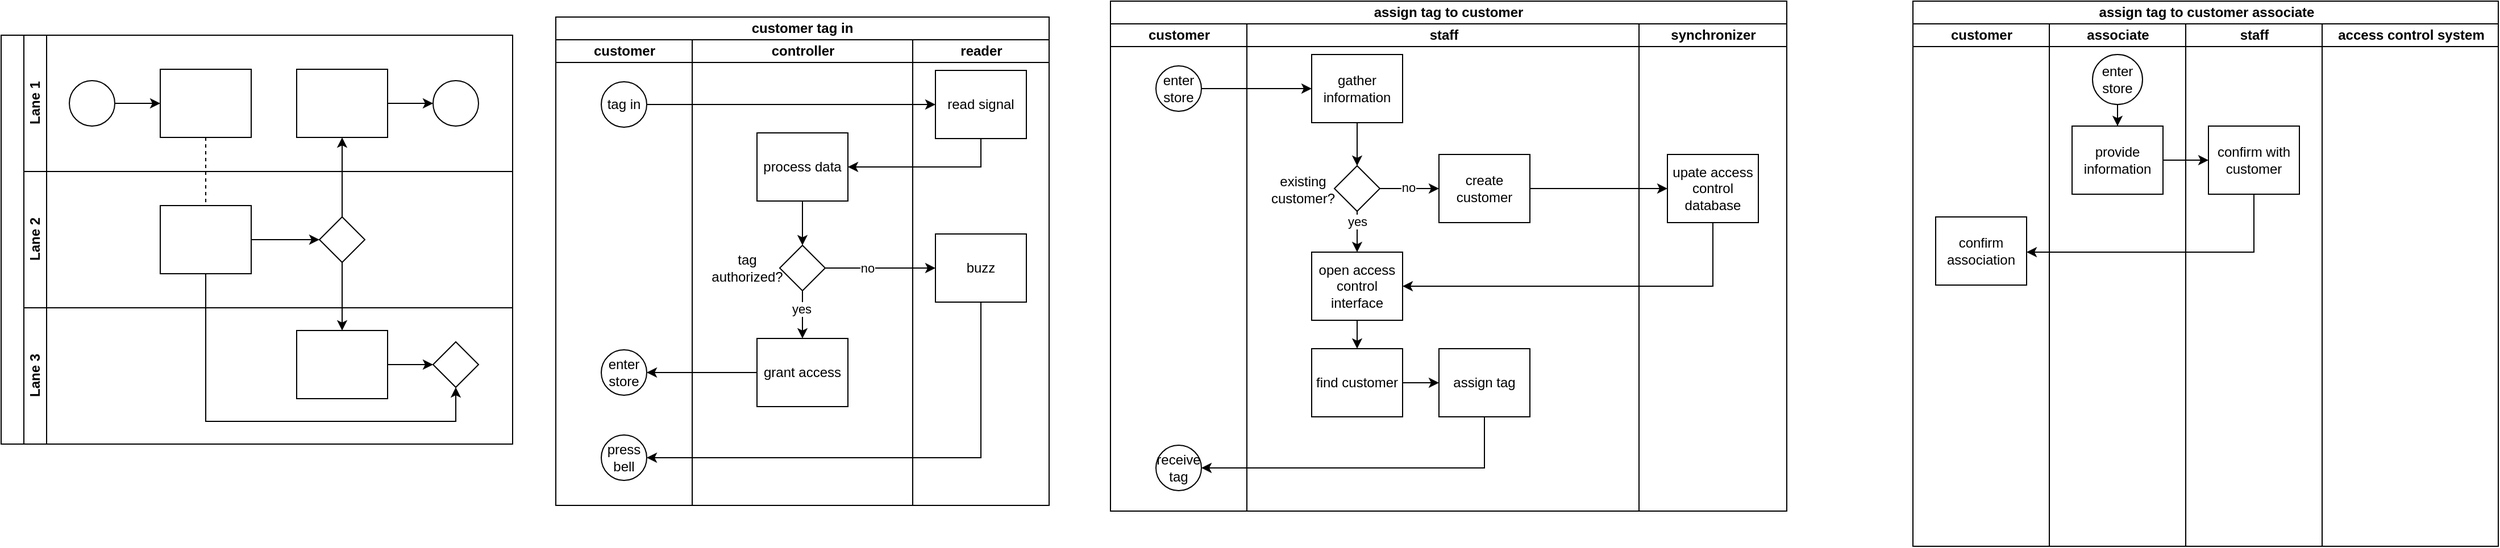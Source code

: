 <mxfile version="20.8.20" type="github">
  <diagram id="prtHgNgQTEPvFCAcTncT" name="Page-1">
    <mxGraphModel dx="3857" dy="2273" grid="0" gridSize="10" guides="1" tooltips="1" connect="1" arrows="1" fold="1" page="0" pageScale="1" pageWidth="827" pageHeight="1169" math="0" shadow="0">
      <root>
        <mxCell id="0" />
        <mxCell id="1" parent="0" />
        <mxCell id="0PdoECW7N2lAlVNQ1Ze_-1" value="customer tag in" style="swimlane;html=1;childLayout=stackLayout;resizeParent=1;resizeParentMax=0;startSize=20;whiteSpace=wrap;" parent="1" vertex="1">
          <mxGeometry x="185" y="-56" width="434" height="430" as="geometry" />
        </mxCell>
        <mxCell id="0PdoECW7N2lAlVNQ1Ze_-2" value="customer" style="swimlane;html=1;startSize=20;" parent="0PdoECW7N2lAlVNQ1Ze_-1" vertex="1">
          <mxGeometry y="20" width="120" height="410" as="geometry" />
        </mxCell>
        <mxCell id="0PdoECW7N2lAlVNQ1Ze_-27" value="tag in" style="ellipse;whiteSpace=wrap;html=1;" parent="0PdoECW7N2lAlVNQ1Ze_-2" vertex="1">
          <mxGeometry x="40" y="37" width="40" height="40" as="geometry" />
        </mxCell>
        <mxCell id="0PdoECW7N2lAlVNQ1Ze_-53" value="enter store" style="ellipse;whiteSpace=wrap;html=1;" parent="0PdoECW7N2lAlVNQ1Ze_-2" vertex="1">
          <mxGeometry x="40" y="273" width="40" height="40" as="geometry" />
        </mxCell>
        <mxCell id="0PdoECW7N2lAlVNQ1Ze_-78" value="press bell" style="ellipse;whiteSpace=wrap;html=1;" parent="0PdoECW7N2lAlVNQ1Ze_-2" vertex="1">
          <mxGeometry x="40" y="348" width="40" height="40" as="geometry" />
        </mxCell>
        <mxCell id="0PdoECW7N2lAlVNQ1Ze_-3" value="controller" style="swimlane;html=1;startSize=20;" parent="0PdoECW7N2lAlVNQ1Ze_-1" vertex="1">
          <mxGeometry x="120" y="20" width="194" height="410" as="geometry" />
        </mxCell>
        <mxCell id="0PdoECW7N2lAlVNQ1Ze_-46" style="edgeStyle=orthogonalEdgeStyle;rounded=0;orthogonalLoop=1;jettySize=auto;html=1;entryX=0.5;entryY=0;entryDx=0;entryDy=0;" parent="0PdoECW7N2lAlVNQ1Ze_-3" source="0PdoECW7N2lAlVNQ1Ze_-31" target="0PdoECW7N2lAlVNQ1Ze_-41" edge="1">
          <mxGeometry relative="1" as="geometry" />
        </mxCell>
        <mxCell id="0PdoECW7N2lAlVNQ1Ze_-31" value="process data" style="rounded=0;whiteSpace=wrap;html=1;fontFamily=Helvetica;fontSize=12;fontColor=#000000;align=center;" parent="0PdoECW7N2lAlVNQ1Ze_-3" vertex="1">
          <mxGeometry x="57" y="82" width="80" height="60" as="geometry" />
        </mxCell>
        <mxCell id="0PdoECW7N2lAlVNQ1Ze_-50" style="edgeStyle=orthogonalEdgeStyle;rounded=0;orthogonalLoop=1;jettySize=auto;html=1;entryX=0.5;entryY=0;entryDx=0;entryDy=0;" parent="0PdoECW7N2lAlVNQ1Ze_-3" source="0PdoECW7N2lAlVNQ1Ze_-41" target="0PdoECW7N2lAlVNQ1Ze_-47" edge="1">
          <mxGeometry relative="1" as="geometry" />
        </mxCell>
        <mxCell id="0PdoECW7N2lAlVNQ1Ze_-51" value="yes" style="edgeLabel;html=1;align=center;verticalAlign=middle;resizable=0;points=[];" parent="0PdoECW7N2lAlVNQ1Ze_-50" vertex="1" connectable="0">
          <mxGeometry x="-0.24" y="-1" relative="1" as="geometry">
            <mxPoint as="offset" />
          </mxGeometry>
        </mxCell>
        <mxCell id="0PdoECW7N2lAlVNQ1Ze_-41" value="" style="rhombus;whiteSpace=wrap;html=1;fontFamily=Helvetica;fontSize=12;fontColor=#000000;align=center;" parent="0PdoECW7N2lAlVNQ1Ze_-3" vertex="1">
          <mxGeometry x="77" y="181" width="40" height="40" as="geometry" />
        </mxCell>
        <mxCell id="0PdoECW7N2lAlVNQ1Ze_-42" value="tag &lt;br&gt;authorized?" style="text;html=1;align=center;verticalAlign=middle;resizable=0;points=[];autosize=1;strokeColor=none;fillColor=none;" parent="0PdoECW7N2lAlVNQ1Ze_-3" vertex="1">
          <mxGeometry x="7" y="180.5" width="81" height="41" as="geometry" />
        </mxCell>
        <mxCell id="0PdoECW7N2lAlVNQ1Ze_-47" value="grant access" style="rounded=0;whiteSpace=wrap;html=1;fontFamily=Helvetica;fontSize=12;fontColor=#000000;align=center;" parent="0PdoECW7N2lAlVNQ1Ze_-3" vertex="1">
          <mxGeometry x="57" y="263" width="80" height="60" as="geometry" />
        </mxCell>
        <mxCell id="0PdoECW7N2lAlVNQ1Ze_-4" value="reader" style="swimlane;html=1;startSize=20;" parent="0PdoECW7N2lAlVNQ1Ze_-1" vertex="1">
          <mxGeometry x="314" y="20" width="120" height="410" as="geometry" />
        </mxCell>
        <mxCell id="0PdoECW7N2lAlVNQ1Ze_-32" value="read signal" style="rounded=0;whiteSpace=wrap;html=1;fontFamily=Helvetica;fontSize=12;fontColor=#000000;align=center;" parent="0PdoECW7N2lAlVNQ1Ze_-4" vertex="1">
          <mxGeometry x="20" y="27" width="80" height="60" as="geometry" />
        </mxCell>
        <mxCell id="0PdoECW7N2lAlVNQ1Ze_-43" value="buzz" style="rounded=0;whiteSpace=wrap;html=1;fontFamily=Helvetica;fontSize=12;fontColor=#000000;align=center;" parent="0PdoECW7N2lAlVNQ1Ze_-4" vertex="1">
          <mxGeometry x="20" y="171" width="80" height="60" as="geometry" />
        </mxCell>
        <mxCell id="0PdoECW7N2lAlVNQ1Ze_-33" style="edgeStyle=orthogonalEdgeStyle;rounded=0;orthogonalLoop=1;jettySize=auto;html=1;" parent="0PdoECW7N2lAlVNQ1Ze_-1" source="0PdoECW7N2lAlVNQ1Ze_-27" target="0PdoECW7N2lAlVNQ1Ze_-32" edge="1">
          <mxGeometry relative="1" as="geometry" />
        </mxCell>
        <mxCell id="0PdoECW7N2lAlVNQ1Ze_-44" style="edgeStyle=orthogonalEdgeStyle;rounded=0;orthogonalLoop=1;jettySize=auto;html=1;" parent="0PdoECW7N2lAlVNQ1Ze_-1" source="0PdoECW7N2lAlVNQ1Ze_-41" target="0PdoECW7N2lAlVNQ1Ze_-43" edge="1">
          <mxGeometry relative="1" as="geometry" />
        </mxCell>
        <mxCell id="0PdoECW7N2lAlVNQ1Ze_-45" value="no" style="edgeLabel;html=1;align=center;verticalAlign=middle;resizable=0;points=[];" parent="0PdoECW7N2lAlVNQ1Ze_-44" vertex="1" connectable="0">
          <mxGeometry x="-0.244" relative="1" as="geometry">
            <mxPoint as="offset" />
          </mxGeometry>
        </mxCell>
        <mxCell id="0PdoECW7N2lAlVNQ1Ze_-54" style="edgeStyle=orthogonalEdgeStyle;rounded=0;orthogonalLoop=1;jettySize=auto;html=1;entryX=1;entryY=0.5;entryDx=0;entryDy=0;" parent="0PdoECW7N2lAlVNQ1Ze_-1" source="0PdoECW7N2lAlVNQ1Ze_-47" target="0PdoECW7N2lAlVNQ1Ze_-53" edge="1">
          <mxGeometry relative="1" as="geometry" />
        </mxCell>
        <mxCell id="0PdoECW7N2lAlVNQ1Ze_-79" style="edgeStyle=orthogonalEdgeStyle;rounded=0;orthogonalLoop=1;jettySize=auto;html=1;entryX=1;entryY=0.5;entryDx=0;entryDy=0;" parent="0PdoECW7N2lAlVNQ1Ze_-1" source="0PdoECW7N2lAlVNQ1Ze_-43" target="0PdoECW7N2lAlVNQ1Ze_-78" edge="1">
          <mxGeometry relative="1" as="geometry">
            <Array as="points">
              <mxPoint x="374" y="388" />
            </Array>
          </mxGeometry>
        </mxCell>
        <mxCell id="0PdoECW7N2lAlVNQ1Ze_-81" style="edgeStyle=orthogonalEdgeStyle;rounded=0;orthogonalLoop=1;jettySize=auto;html=1;" parent="0PdoECW7N2lAlVNQ1Ze_-1" source="0PdoECW7N2lAlVNQ1Ze_-32" target="0PdoECW7N2lAlVNQ1Ze_-31" edge="1">
          <mxGeometry relative="1" as="geometry">
            <Array as="points">
              <mxPoint x="374" y="132" />
            </Array>
          </mxGeometry>
        </mxCell>
        <mxCell id="0PdoECW7N2lAlVNQ1Ze_-5" value="" style="swimlane;html=1;childLayout=stackLayout;resizeParent=1;resizeParentMax=0;horizontal=0;startSize=20;horizontalStack=0;" parent="1" vertex="1">
          <mxGeometry x="-303" y="-40" width="450" height="360" as="geometry" />
        </mxCell>
        <mxCell id="0PdoECW7N2lAlVNQ1Ze_-6" value="" style="edgeStyle=orthogonalEdgeStyle;rounded=0;orthogonalLoop=1;jettySize=auto;html=1;dashed=1;endArrow=none;endFill=0;" parent="0PdoECW7N2lAlVNQ1Ze_-5" source="0PdoECW7N2lAlVNQ1Ze_-13" target="0PdoECW7N2lAlVNQ1Ze_-19" edge="1">
          <mxGeometry relative="1" as="geometry" />
        </mxCell>
        <mxCell id="0PdoECW7N2lAlVNQ1Ze_-7" style="edgeStyle=orthogonalEdgeStyle;rounded=0;orthogonalLoop=1;jettySize=auto;html=1;endArrow=classic;endFill=1;" parent="0PdoECW7N2lAlVNQ1Ze_-5" source="0PdoECW7N2lAlVNQ1Ze_-20" target="0PdoECW7N2lAlVNQ1Ze_-15" edge="1">
          <mxGeometry relative="1" as="geometry" />
        </mxCell>
        <mxCell id="0PdoECW7N2lAlVNQ1Ze_-8" style="edgeStyle=orthogonalEdgeStyle;rounded=0;orthogonalLoop=1;jettySize=auto;html=1;endArrow=classic;endFill=1;" parent="0PdoECW7N2lAlVNQ1Ze_-5" source="0PdoECW7N2lAlVNQ1Ze_-20" target="0PdoECW7N2lAlVNQ1Ze_-23" edge="1">
          <mxGeometry relative="1" as="geometry" />
        </mxCell>
        <mxCell id="0PdoECW7N2lAlVNQ1Ze_-9" style="edgeStyle=orthogonalEdgeStyle;rounded=0;orthogonalLoop=1;jettySize=auto;html=1;endArrow=classic;endFill=1;" parent="0PdoECW7N2lAlVNQ1Ze_-5" source="0PdoECW7N2lAlVNQ1Ze_-19" target="0PdoECW7N2lAlVNQ1Ze_-24" edge="1">
          <mxGeometry relative="1" as="geometry">
            <Array as="points">
              <mxPoint x="180" y="340" />
              <mxPoint x="400" y="340" />
            </Array>
          </mxGeometry>
        </mxCell>
        <mxCell id="0PdoECW7N2lAlVNQ1Ze_-10" value="Lane 1" style="swimlane;html=1;startSize=20;horizontal=0;" parent="0PdoECW7N2lAlVNQ1Ze_-5" vertex="1">
          <mxGeometry x="20" width="430" height="120" as="geometry" />
        </mxCell>
        <mxCell id="0PdoECW7N2lAlVNQ1Ze_-11" value="" style="edgeStyle=orthogonalEdgeStyle;rounded=0;orthogonalLoop=1;jettySize=auto;html=1;" parent="0PdoECW7N2lAlVNQ1Ze_-10" source="0PdoECW7N2lAlVNQ1Ze_-12" target="0PdoECW7N2lAlVNQ1Ze_-13" edge="1">
          <mxGeometry relative="1" as="geometry" />
        </mxCell>
        <mxCell id="0PdoECW7N2lAlVNQ1Ze_-12" value="" style="ellipse;whiteSpace=wrap;html=1;" parent="0PdoECW7N2lAlVNQ1Ze_-10" vertex="1">
          <mxGeometry x="40" y="40" width="40" height="40" as="geometry" />
        </mxCell>
        <mxCell id="0PdoECW7N2lAlVNQ1Ze_-13" value="" style="rounded=0;whiteSpace=wrap;html=1;fontFamily=Helvetica;fontSize=12;fontColor=#000000;align=center;" parent="0PdoECW7N2lAlVNQ1Ze_-10" vertex="1">
          <mxGeometry x="120" y="30" width="80" height="60" as="geometry" />
        </mxCell>
        <mxCell id="0PdoECW7N2lAlVNQ1Ze_-14" value="" style="edgeStyle=orthogonalEdgeStyle;rounded=0;orthogonalLoop=1;jettySize=auto;html=1;endArrow=classic;endFill=1;" parent="0PdoECW7N2lAlVNQ1Ze_-10" source="0PdoECW7N2lAlVNQ1Ze_-15" target="0PdoECW7N2lAlVNQ1Ze_-16" edge="1">
          <mxGeometry relative="1" as="geometry" />
        </mxCell>
        <mxCell id="0PdoECW7N2lAlVNQ1Ze_-15" value="" style="rounded=0;whiteSpace=wrap;html=1;fontFamily=Helvetica;fontSize=12;fontColor=#000000;align=center;" parent="0PdoECW7N2lAlVNQ1Ze_-10" vertex="1">
          <mxGeometry x="240" y="30" width="80" height="60" as="geometry" />
        </mxCell>
        <mxCell id="0PdoECW7N2lAlVNQ1Ze_-16" value="" style="ellipse;whiteSpace=wrap;html=1;" parent="0PdoECW7N2lAlVNQ1Ze_-10" vertex="1">
          <mxGeometry x="360" y="40" width="40" height="40" as="geometry" />
        </mxCell>
        <mxCell id="0PdoECW7N2lAlVNQ1Ze_-17" value="Lane 2" style="swimlane;html=1;startSize=20;horizontal=0;" parent="0PdoECW7N2lAlVNQ1Ze_-5" vertex="1">
          <mxGeometry x="20" y="120" width="430" height="120" as="geometry" />
        </mxCell>
        <mxCell id="0PdoECW7N2lAlVNQ1Ze_-18" value="" style="edgeStyle=orthogonalEdgeStyle;rounded=0;orthogonalLoop=1;jettySize=auto;html=1;endArrow=classic;endFill=1;" parent="0PdoECW7N2lAlVNQ1Ze_-17" source="0PdoECW7N2lAlVNQ1Ze_-19" target="0PdoECW7N2lAlVNQ1Ze_-20" edge="1">
          <mxGeometry relative="1" as="geometry" />
        </mxCell>
        <mxCell id="0PdoECW7N2lAlVNQ1Ze_-19" value="" style="rounded=0;whiteSpace=wrap;html=1;fontFamily=Helvetica;fontSize=12;fontColor=#000000;align=center;" parent="0PdoECW7N2lAlVNQ1Ze_-17" vertex="1">
          <mxGeometry x="120" y="30" width="80" height="60" as="geometry" />
        </mxCell>
        <mxCell id="0PdoECW7N2lAlVNQ1Ze_-20" value="" style="rhombus;whiteSpace=wrap;html=1;fontFamily=Helvetica;fontSize=12;fontColor=#000000;align=center;" parent="0PdoECW7N2lAlVNQ1Ze_-17" vertex="1">
          <mxGeometry x="260" y="40" width="40" height="40" as="geometry" />
        </mxCell>
        <mxCell id="0PdoECW7N2lAlVNQ1Ze_-21" value="Lane 3" style="swimlane;html=1;startSize=20;horizontal=0;" parent="0PdoECW7N2lAlVNQ1Ze_-5" vertex="1">
          <mxGeometry x="20" y="240" width="430" height="120" as="geometry" />
        </mxCell>
        <mxCell id="0PdoECW7N2lAlVNQ1Ze_-22" value="" style="edgeStyle=orthogonalEdgeStyle;rounded=0;orthogonalLoop=1;jettySize=auto;html=1;endArrow=classic;endFill=1;" parent="0PdoECW7N2lAlVNQ1Ze_-21" source="0PdoECW7N2lAlVNQ1Ze_-23" target="0PdoECW7N2lAlVNQ1Ze_-24" edge="1">
          <mxGeometry relative="1" as="geometry" />
        </mxCell>
        <mxCell id="0PdoECW7N2lAlVNQ1Ze_-23" value="" style="rounded=0;whiteSpace=wrap;html=1;fontFamily=Helvetica;fontSize=12;fontColor=#000000;align=center;" parent="0PdoECW7N2lAlVNQ1Ze_-21" vertex="1">
          <mxGeometry x="240" y="20" width="80" height="60" as="geometry" />
        </mxCell>
        <mxCell id="0PdoECW7N2lAlVNQ1Ze_-24" value="" style="rhombus;whiteSpace=wrap;html=1;fontFamily=Helvetica;fontSize=12;fontColor=#000000;align=center;" parent="0PdoECW7N2lAlVNQ1Ze_-21" vertex="1">
          <mxGeometry x="360" y="30" width="40" height="40" as="geometry" />
        </mxCell>
        <mxCell id="0PdoECW7N2lAlVNQ1Ze_-82" value="assign tag to customer" style="swimlane;html=1;childLayout=stackLayout;resizeParent=1;resizeParentMax=0;startSize=20;whiteSpace=wrap;movable=1;resizable=1;rotatable=1;deletable=1;editable=1;locked=0;connectable=1;" parent="1" vertex="1">
          <mxGeometry x="673" y="-70" width="595" height="449" as="geometry" />
        </mxCell>
        <mxCell id="0PdoECW7N2lAlVNQ1Ze_-83" value="customer" style="swimlane;html=1;startSize=20;" parent="0PdoECW7N2lAlVNQ1Ze_-82" vertex="1">
          <mxGeometry y="20" width="120" height="429" as="geometry" />
        </mxCell>
        <mxCell id="0PdoECW7N2lAlVNQ1Ze_-84" value="enter store" style="ellipse;whiteSpace=wrap;html=1;" parent="0PdoECW7N2lAlVNQ1Ze_-83" vertex="1">
          <mxGeometry x="40" y="37" width="40" height="40" as="geometry" />
        </mxCell>
        <mxCell id="0PdoECW7N2lAlVNQ1Ze_-86" value="receive tag" style="ellipse;whiteSpace=wrap;html=1;" parent="0PdoECW7N2lAlVNQ1Ze_-83" vertex="1">
          <mxGeometry x="40" y="371" width="40" height="40" as="geometry" />
        </mxCell>
        <mxCell id="0PdoECW7N2lAlVNQ1Ze_-87" value="staff" style="swimlane;html=1;startSize=20;" parent="0PdoECW7N2lAlVNQ1Ze_-82" vertex="1">
          <mxGeometry x="120" y="20" width="345" height="429" as="geometry" />
        </mxCell>
        <mxCell id="0PdoECW7N2lAlVNQ1Ze_-107" style="edgeStyle=orthogonalEdgeStyle;rounded=0;orthogonalLoop=1;jettySize=auto;html=1;entryX=0.5;entryY=0;entryDx=0;entryDy=0;" parent="0PdoECW7N2lAlVNQ1Ze_-87" source="0PdoECW7N2lAlVNQ1Ze_-89" target="0PdoECW7N2lAlVNQ1Ze_-92" edge="1">
          <mxGeometry relative="1" as="geometry" />
        </mxCell>
        <mxCell id="0PdoECW7N2lAlVNQ1Ze_-89" value="gather information" style="rounded=0;whiteSpace=wrap;html=1;fontFamily=Helvetica;fontSize=12;fontColor=#000000;align=center;" parent="0PdoECW7N2lAlVNQ1Ze_-87" vertex="1">
          <mxGeometry x="57" y="27" width="80" height="60" as="geometry" />
        </mxCell>
        <mxCell id="0PdoECW7N2lAlVNQ1Ze_-111" style="edgeStyle=orthogonalEdgeStyle;rounded=0;orthogonalLoop=1;jettySize=auto;html=1;" parent="0PdoECW7N2lAlVNQ1Ze_-87" source="0PdoECW7N2lAlVNQ1Ze_-92" target="0PdoECW7N2lAlVNQ1Ze_-96" edge="1">
          <mxGeometry relative="1" as="geometry" />
        </mxCell>
        <mxCell id="0PdoECW7N2lAlVNQ1Ze_-113" value="no" style="edgeLabel;html=1;align=center;verticalAlign=middle;resizable=0;points=[];" parent="0PdoECW7N2lAlVNQ1Ze_-111" vertex="1" connectable="0">
          <mxGeometry x="0.301" y="1" relative="1" as="geometry">
            <mxPoint x="-9" as="offset" />
          </mxGeometry>
        </mxCell>
        <mxCell id="0PdoECW7N2lAlVNQ1Ze_-112" style="edgeStyle=orthogonalEdgeStyle;rounded=0;orthogonalLoop=1;jettySize=auto;html=1;" parent="0PdoECW7N2lAlVNQ1Ze_-87" source="0PdoECW7N2lAlVNQ1Ze_-92" target="0PdoECW7N2lAlVNQ1Ze_-97" edge="1">
          <mxGeometry relative="1" as="geometry" />
        </mxCell>
        <mxCell id="0PdoECW7N2lAlVNQ1Ze_-114" value="yes" style="edgeLabel;html=1;align=center;verticalAlign=middle;resizable=0;points=[];" parent="0PdoECW7N2lAlVNQ1Ze_-112" vertex="1" connectable="0">
          <mxGeometry x="-0.748" relative="1" as="geometry">
            <mxPoint y="3" as="offset" />
          </mxGeometry>
        </mxCell>
        <mxCell id="0PdoECW7N2lAlVNQ1Ze_-92" value="" style="rhombus;whiteSpace=wrap;html=1;fontFamily=Helvetica;fontSize=12;fontColor=#000000;align=center;" parent="0PdoECW7N2lAlVNQ1Ze_-87" vertex="1">
          <mxGeometry x="77" y="125" width="40" height="40" as="geometry" />
        </mxCell>
        <mxCell id="0PdoECW7N2lAlVNQ1Ze_-106" value="existing &lt;br&gt;customer?" style="text;html=1;align=center;verticalAlign=middle;resizable=0;points=[];autosize=1;strokeColor=none;fillColor=none;" parent="0PdoECW7N2lAlVNQ1Ze_-87" vertex="1">
          <mxGeometry x="12" y="125" width="74" height="41" as="geometry" />
        </mxCell>
        <mxCell id="0PdoECW7N2lAlVNQ1Ze_-96" value="create customer" style="rounded=0;whiteSpace=wrap;html=1;fontFamily=Helvetica;fontSize=12;fontColor=#000000;align=center;" parent="0PdoECW7N2lAlVNQ1Ze_-87" vertex="1">
          <mxGeometry x="169" y="115" width="80" height="60" as="geometry" />
        </mxCell>
        <mxCell id="0PdoECW7N2lAlVNQ1Ze_-123" style="edgeStyle=orthogonalEdgeStyle;rounded=0;orthogonalLoop=1;jettySize=auto;html=1;" parent="0PdoECW7N2lAlVNQ1Ze_-87" source="0PdoECW7N2lAlVNQ1Ze_-94" target="0PdoECW7N2lAlVNQ1Ze_-119" edge="1">
          <mxGeometry relative="1" as="geometry" />
        </mxCell>
        <mxCell id="0PdoECW7N2lAlVNQ1Ze_-94" value="find customer" style="rounded=0;whiteSpace=wrap;html=1;fontFamily=Helvetica;fontSize=12;fontColor=#000000;align=center;" parent="0PdoECW7N2lAlVNQ1Ze_-87" vertex="1">
          <mxGeometry x="57" y="286" width="80" height="60" as="geometry" />
        </mxCell>
        <mxCell id="0PdoECW7N2lAlVNQ1Ze_-117" style="edgeStyle=orthogonalEdgeStyle;rounded=0;orthogonalLoop=1;jettySize=auto;html=1;" parent="0PdoECW7N2lAlVNQ1Ze_-87" source="0PdoECW7N2lAlVNQ1Ze_-97" target="0PdoECW7N2lAlVNQ1Ze_-94" edge="1">
          <mxGeometry relative="1" as="geometry" />
        </mxCell>
        <mxCell id="0PdoECW7N2lAlVNQ1Ze_-97" value="open access control interface" style="rounded=0;whiteSpace=wrap;html=1;fontFamily=Helvetica;fontSize=12;fontColor=#000000;align=center;" parent="0PdoECW7N2lAlVNQ1Ze_-87" vertex="1">
          <mxGeometry x="57" y="201" width="80" height="60" as="geometry" />
        </mxCell>
        <mxCell id="0PdoECW7N2lAlVNQ1Ze_-119" value="assign tag" style="rounded=0;whiteSpace=wrap;html=1;fontFamily=Helvetica;fontSize=12;fontColor=#000000;align=center;" parent="0PdoECW7N2lAlVNQ1Ze_-87" vertex="1">
          <mxGeometry x="169" y="286" width="80" height="60" as="geometry" />
        </mxCell>
        <mxCell id="0PdoECW7N2lAlVNQ1Ze_-105" style="edgeStyle=orthogonalEdgeStyle;rounded=0;orthogonalLoop=1;jettySize=auto;html=1;" parent="0PdoECW7N2lAlVNQ1Ze_-82" source="0PdoECW7N2lAlVNQ1Ze_-84" target="0PdoECW7N2lAlVNQ1Ze_-89" edge="1">
          <mxGeometry relative="1" as="geometry" />
        </mxCell>
        <mxCell id="0PdoECW7N2lAlVNQ1Ze_-95" value="synchronizer" style="swimlane;html=1;startSize=20;" parent="0PdoECW7N2lAlVNQ1Ze_-82" vertex="1">
          <mxGeometry x="465" y="20" width="130" height="429" as="geometry" />
        </mxCell>
        <mxCell id="0PdoECW7N2lAlVNQ1Ze_-120" value="upate access control database" style="rounded=0;whiteSpace=wrap;html=1;fontFamily=Helvetica;fontSize=12;fontColor=#000000;align=center;" parent="0PdoECW7N2lAlVNQ1Ze_-95" vertex="1">
          <mxGeometry x="25" y="115" width="80" height="60" as="geometry" />
        </mxCell>
        <mxCell id="0PdoECW7N2lAlVNQ1Ze_-121" style="edgeStyle=orthogonalEdgeStyle;rounded=0;orthogonalLoop=1;jettySize=auto;html=1;" parent="0PdoECW7N2lAlVNQ1Ze_-82" source="0PdoECW7N2lAlVNQ1Ze_-96" target="0PdoECW7N2lAlVNQ1Ze_-120" edge="1">
          <mxGeometry relative="1" as="geometry" />
        </mxCell>
        <mxCell id="0PdoECW7N2lAlVNQ1Ze_-122" style="edgeStyle=orthogonalEdgeStyle;rounded=0;orthogonalLoop=1;jettySize=auto;html=1;" parent="0PdoECW7N2lAlVNQ1Ze_-82" source="0PdoECW7N2lAlVNQ1Ze_-120" target="0PdoECW7N2lAlVNQ1Ze_-97" edge="1">
          <mxGeometry relative="1" as="geometry">
            <Array as="points">
              <mxPoint x="530" y="251" />
            </Array>
          </mxGeometry>
        </mxCell>
        <mxCell id="0PdoECW7N2lAlVNQ1Ze_-124" style="edgeStyle=orthogonalEdgeStyle;rounded=0;orthogonalLoop=1;jettySize=auto;html=1;" parent="0PdoECW7N2lAlVNQ1Ze_-82" source="0PdoECW7N2lAlVNQ1Ze_-119" target="0PdoECW7N2lAlVNQ1Ze_-86" edge="1">
          <mxGeometry relative="1" as="geometry">
            <Array as="points">
              <mxPoint x="329" y="411" />
            </Array>
          </mxGeometry>
        </mxCell>
        <mxCell id="0PdoECW7N2lAlVNQ1Ze_-152" value="assign tag to customer associate" style="swimlane;childLayout=stackLayout;resizeParent=1;resizeParentMax=0;startSize=20;html=1;" parent="1" vertex="1">
          <mxGeometry x="1379.0" y="-70" width="515" height="480" as="geometry" />
        </mxCell>
        <mxCell id="0PdoECW7N2lAlVNQ1Ze_-153" value="customer" style="swimlane;startSize=20;html=1;" parent="0PdoECW7N2lAlVNQ1Ze_-152" vertex="1">
          <mxGeometry y="20" width="120" height="460" as="geometry" />
        </mxCell>
        <mxCell id="UER0VNb6wHA6vJHIC-ZS-4" value="confirm association" style="rounded=0;whiteSpace=wrap;html=1;fontFamily=Helvetica;fontSize=12;fontColor=#000000;align=center;" vertex="1" parent="0PdoECW7N2lAlVNQ1Ze_-153">
          <mxGeometry x="20.0" y="170" width="80" height="60" as="geometry" />
        </mxCell>
        <mxCell id="0PdoECW7N2lAlVNQ1Ze_-154" value="associate" style="swimlane;startSize=20;html=1;" parent="0PdoECW7N2lAlVNQ1Ze_-152" vertex="1">
          <mxGeometry x="120" y="20" width="120" height="460" as="geometry" />
        </mxCell>
        <mxCell id="UER0VNb6wHA6vJHIC-ZS-5" style="edgeStyle=orthogonalEdgeStyle;rounded=0;orthogonalLoop=1;jettySize=auto;html=1;" edge="1" parent="0PdoECW7N2lAlVNQ1Ze_-154" source="UER0VNb6wHA6vJHIC-ZS-1" target="UER0VNb6wHA6vJHIC-ZS-2">
          <mxGeometry relative="1" as="geometry" />
        </mxCell>
        <mxCell id="UER0VNb6wHA6vJHIC-ZS-1" value="enter store" style="ellipse;whiteSpace=wrap;html=1;aspect=fixed;" vertex="1" parent="0PdoECW7N2lAlVNQ1Ze_-154">
          <mxGeometry x="38" y="27" width="44" height="44" as="geometry" />
        </mxCell>
        <mxCell id="UER0VNb6wHA6vJHIC-ZS-2" value="provide information" style="rounded=0;whiteSpace=wrap;html=1;fontFamily=Helvetica;fontSize=12;fontColor=#000000;align=center;" vertex="1" parent="0PdoECW7N2lAlVNQ1Ze_-154">
          <mxGeometry x="20.0" y="90" width="80" height="60" as="geometry" />
        </mxCell>
        <mxCell id="0PdoECW7N2lAlVNQ1Ze_-155" value="staff" style="swimlane;startSize=20;html=1;" parent="0PdoECW7N2lAlVNQ1Ze_-152" vertex="1">
          <mxGeometry x="240" y="20" width="120" height="460" as="geometry" />
        </mxCell>
        <mxCell id="UER0VNb6wHA6vJHIC-ZS-3" value="confirm with customer" style="rounded=0;whiteSpace=wrap;html=1;fontFamily=Helvetica;fontSize=12;fontColor=#000000;align=center;" vertex="1" parent="0PdoECW7N2lAlVNQ1Ze_-155">
          <mxGeometry x="20.0" y="90" width="80" height="60" as="geometry" />
        </mxCell>
        <mxCell id="0PdoECW7N2lAlVNQ1Ze_-156" value="access control system" style="swimlane;startSize=20;html=1;" parent="0PdoECW7N2lAlVNQ1Ze_-152" vertex="1">
          <mxGeometry x="360" y="20" width="155" height="460" as="geometry" />
        </mxCell>
        <mxCell id="UER0VNb6wHA6vJHIC-ZS-6" style="edgeStyle=orthogonalEdgeStyle;rounded=0;orthogonalLoop=1;jettySize=auto;html=1;" edge="1" parent="0PdoECW7N2lAlVNQ1Ze_-152" source="UER0VNb6wHA6vJHIC-ZS-2" target="UER0VNb6wHA6vJHIC-ZS-3">
          <mxGeometry relative="1" as="geometry" />
        </mxCell>
        <mxCell id="UER0VNb6wHA6vJHIC-ZS-7" style="edgeStyle=orthogonalEdgeStyle;rounded=0;orthogonalLoop=1;jettySize=auto;html=1;" edge="1" parent="0PdoECW7N2lAlVNQ1Ze_-152" source="UER0VNb6wHA6vJHIC-ZS-3" target="UER0VNb6wHA6vJHIC-ZS-4">
          <mxGeometry relative="1" as="geometry">
            <Array as="points">
              <mxPoint x="300" y="221" />
            </Array>
          </mxGeometry>
        </mxCell>
      </root>
    </mxGraphModel>
  </diagram>
</mxfile>
